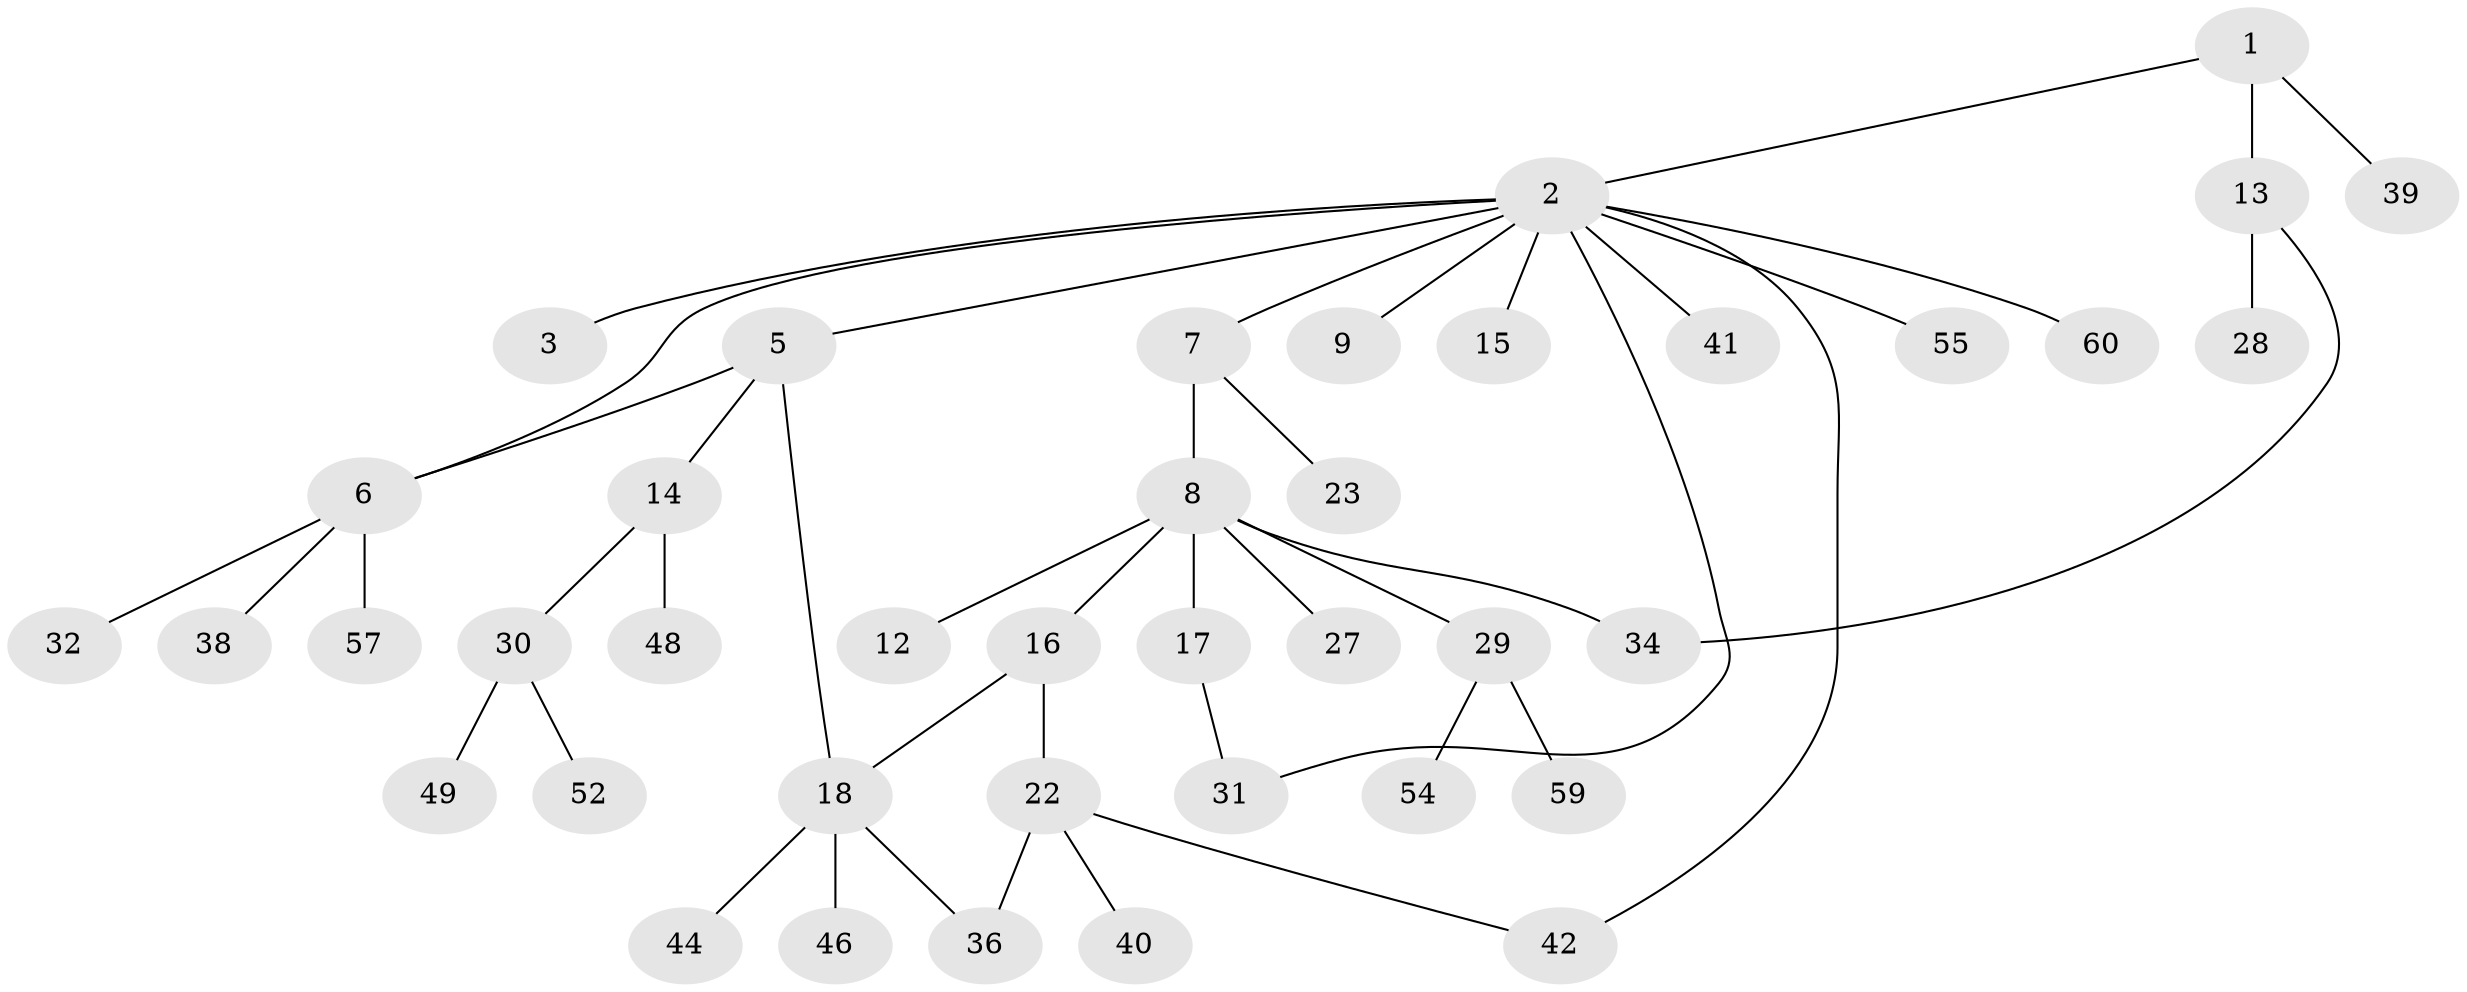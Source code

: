 // Generated by graph-tools (version 1.1) at 2025/51/02/27/25 19:51:39]
// undirected, 40 vertices, 45 edges
graph export_dot {
graph [start="1"]
  node [color=gray90,style=filled];
  1 [super="+10"];
  2 [super="+4"];
  3 [super="+20"];
  5 [super="+11"];
  6 [super="+33"];
  7 [super="+19"];
  8 [super="+25"];
  9;
  12;
  13 [super="+24"];
  14 [super="+26"];
  15 [super="+21"];
  16;
  17 [super="+58"];
  18 [super="+35"];
  22 [super="+61"];
  23;
  27 [super="+47"];
  28;
  29 [super="+50"];
  30 [super="+43"];
  31 [super="+37"];
  32 [super="+51"];
  34;
  36 [super="+56"];
  38;
  39;
  40 [super="+45"];
  41 [super="+53"];
  42;
  44;
  46;
  48;
  49;
  52;
  54;
  55;
  57;
  59;
  60;
  1 -- 2;
  1 -- 13;
  1 -- 39;
  2 -- 3;
  2 -- 7;
  2 -- 9;
  2 -- 15;
  2 -- 31;
  2 -- 42;
  2 -- 5;
  2 -- 6;
  2 -- 55;
  2 -- 41;
  2 -- 60;
  5 -- 18;
  5 -- 6;
  5 -- 14;
  6 -- 32;
  6 -- 38;
  6 -- 57;
  7 -- 8;
  7 -- 23;
  8 -- 12;
  8 -- 16;
  8 -- 17;
  8 -- 27;
  8 -- 29;
  8 -- 34;
  13 -- 28;
  13 -- 34;
  14 -- 48;
  14 -- 30;
  16 -- 22;
  16 -- 18;
  17 -- 31;
  18 -- 36;
  18 -- 44;
  18 -- 46;
  22 -- 40;
  22 -- 42;
  22 -- 36;
  29 -- 54;
  29 -- 59;
  30 -- 49;
  30 -- 52;
}
